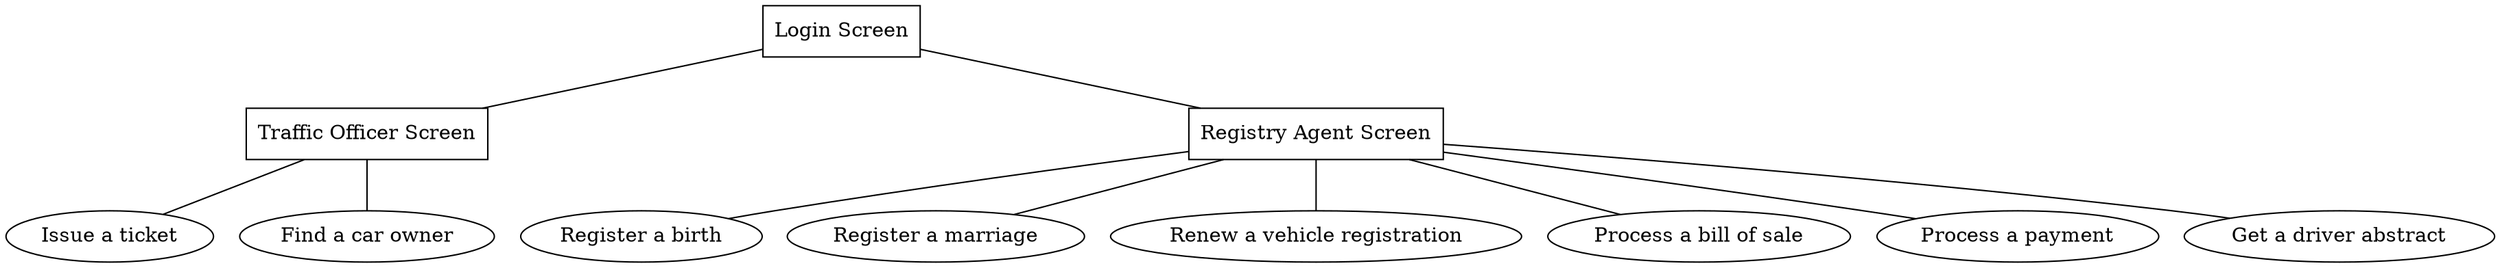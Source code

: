 graph {
    // Nodes
    login [label=<Login Screen> shape=rect];
    officer [label=<Traffic Officer Screen> shape=rect];
    agent [label=<Registry Agent Screen> shape=rect];

    c1 [label=<Register a birth>];
    c2 [label=<Register a marriage>];
    c3 [label=<Renew a vehicle registration>];
    c4 [label=<Process a bill of sale>];
    c5 [label=<Process a payment>];
    c6 [label=<Get a driver abstract>];
    c7 [label=<Issue a ticket>];
    c8 [label=<Find a car owner>];

    // Edges
    login -- officer;
    login -- agent;

    agent -- c1;
    agent -- c2;
    agent -- c3;
    agent -- c4;
    agent -- c5;
    agent -- c6;

    officer -- c7;
    officer -- c8;
}
